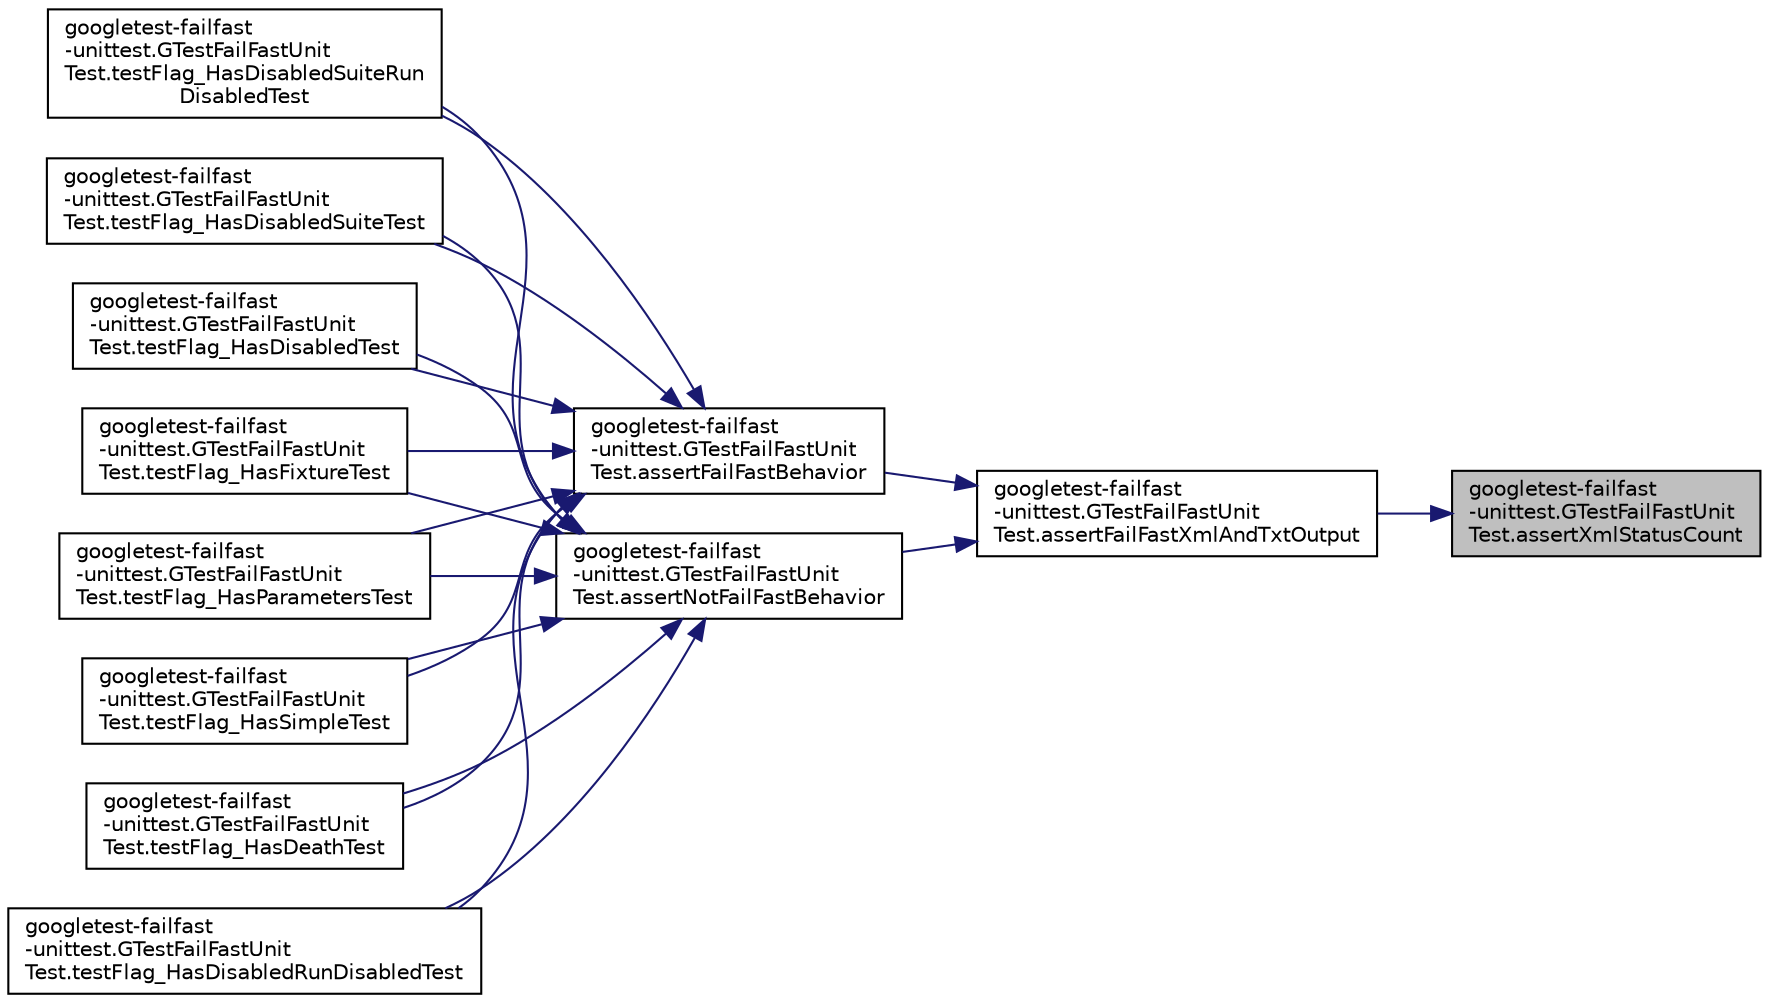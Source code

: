 digraph "googletest-failfast-unittest.GTestFailFastUnitTest.assertXmlStatusCount"
{
 // LATEX_PDF_SIZE
  bgcolor="transparent";
  edge [fontname="Helvetica",fontsize="10",labelfontname="Helvetica",labelfontsize="10"];
  node [fontname="Helvetica",fontsize="10",shape=record];
  rankdir="RL";
  Node1 [label="googletest-failfast\l-unittest.GTestFailFastUnit\lTest.assertXmlStatusCount",height=0.2,width=0.4,color="black", fillcolor="grey75", style="filled", fontcolor="black",tooltip=" "];
  Node1 -> Node2 [dir="back",color="midnightblue",fontsize="10",style="solid",fontname="Helvetica"];
  Node2 [label="googletest-failfast\l-unittest.GTestFailFastUnit\lTest.assertFailFastXmlAndTxtOutput",height=0.2,width=0.4,color="black",URL="$classgoogletest-failfast-unittest_1_1GTestFailFastUnitTest.html#a752c45c96a6daa7efc47edb1f494b400",tooltip=" "];
  Node2 -> Node3 [dir="back",color="midnightblue",fontsize="10",style="solid",fontname="Helvetica"];
  Node3 [label="googletest-failfast\l-unittest.GTestFailFastUnit\lTest.assertFailFastBehavior",height=0.2,width=0.4,color="black",URL="$classgoogletest-failfast-unittest_1_1GTestFailFastUnitTest.html#ad0305a6ba4982f90ec3ddedf2a81369f",tooltip=" "];
  Node3 -> Node4 [dir="back",color="midnightblue",fontsize="10",style="solid",fontname="Helvetica"];
  Node4 [label="googletest-failfast\l-unittest.GTestFailFastUnit\lTest.testFlag_HasDeathTest",height=0.2,width=0.4,color="black",URL="$classgoogletest-failfast-unittest_1_1GTestFailFastUnitTest.html#aaece76802795e2116b8af727b70e14e9",tooltip=" "];
  Node3 -> Node5 [dir="back",color="midnightblue",fontsize="10",style="solid",fontname="Helvetica"];
  Node5 [label="googletest-failfast\l-unittest.GTestFailFastUnit\lTest.testFlag_HasDisabledRunDisabledTest",height=0.2,width=0.4,color="black",URL="$classgoogletest-failfast-unittest_1_1GTestFailFastUnitTest.html#a740cee36272084c7948b1ebf64f652ae",tooltip=" "];
  Node3 -> Node6 [dir="back",color="midnightblue",fontsize="10",style="solid",fontname="Helvetica"];
  Node6 [label="googletest-failfast\l-unittest.GTestFailFastUnit\lTest.testFlag_HasDisabledSuiteRun\lDisabledTest",height=0.2,width=0.4,color="black",URL="$classgoogletest-failfast-unittest_1_1GTestFailFastUnitTest.html#ab2194792adbb0121f66506be70b71698",tooltip=" "];
  Node3 -> Node7 [dir="back",color="midnightblue",fontsize="10",style="solid",fontname="Helvetica"];
  Node7 [label="googletest-failfast\l-unittest.GTestFailFastUnit\lTest.testFlag_HasDisabledSuiteTest",height=0.2,width=0.4,color="black",URL="$classgoogletest-failfast-unittest_1_1GTestFailFastUnitTest.html#aad063354b4cf7fd600d3dfeef4c6653a",tooltip=" "];
  Node3 -> Node8 [dir="back",color="midnightblue",fontsize="10",style="solid",fontname="Helvetica"];
  Node8 [label="googletest-failfast\l-unittest.GTestFailFastUnit\lTest.testFlag_HasDisabledTest",height=0.2,width=0.4,color="black",URL="$classgoogletest-failfast-unittest_1_1GTestFailFastUnitTest.html#a879f6fdc7c5c1bed898e59e44c9e4ac8",tooltip=" "];
  Node3 -> Node9 [dir="back",color="midnightblue",fontsize="10",style="solid",fontname="Helvetica"];
  Node9 [label="googletest-failfast\l-unittest.GTestFailFastUnit\lTest.testFlag_HasFixtureTest",height=0.2,width=0.4,color="black",URL="$classgoogletest-failfast-unittest_1_1GTestFailFastUnitTest.html#af95aac2efeb297b78be0a3d28f3b3285",tooltip=" "];
  Node3 -> Node10 [dir="back",color="midnightblue",fontsize="10",style="solid",fontname="Helvetica"];
  Node10 [label="googletest-failfast\l-unittest.GTestFailFastUnit\lTest.testFlag_HasParametersTest",height=0.2,width=0.4,color="black",URL="$classgoogletest-failfast-unittest_1_1GTestFailFastUnitTest.html#abbfff1ef73c601860f46361dae18d65a",tooltip=" "];
  Node3 -> Node11 [dir="back",color="midnightblue",fontsize="10",style="solid",fontname="Helvetica"];
  Node11 [label="googletest-failfast\l-unittest.GTestFailFastUnit\lTest.testFlag_HasSimpleTest",height=0.2,width=0.4,color="black",URL="$classgoogletest-failfast-unittest_1_1GTestFailFastUnitTest.html#a0912f4b1d91586ef5e4d73b0e915c40e",tooltip=" "];
  Node2 -> Node12 [dir="back",color="midnightblue",fontsize="10",style="solid",fontname="Helvetica"];
  Node12 [label="googletest-failfast\l-unittest.GTestFailFastUnit\lTest.assertNotFailFastBehavior",height=0.2,width=0.4,color="black",URL="$classgoogletest-failfast-unittest_1_1GTestFailFastUnitTest.html#a7c2f4c49ee6ff969b7373a3cec08ffe2",tooltip=" "];
  Node12 -> Node4 [dir="back",color="midnightblue",fontsize="10",style="solid",fontname="Helvetica"];
  Node12 -> Node5 [dir="back",color="midnightblue",fontsize="10",style="solid",fontname="Helvetica"];
  Node12 -> Node6 [dir="back",color="midnightblue",fontsize="10",style="solid",fontname="Helvetica"];
  Node12 -> Node7 [dir="back",color="midnightblue",fontsize="10",style="solid",fontname="Helvetica"];
  Node12 -> Node8 [dir="back",color="midnightblue",fontsize="10",style="solid",fontname="Helvetica"];
  Node12 -> Node9 [dir="back",color="midnightblue",fontsize="10",style="solid",fontname="Helvetica"];
  Node12 -> Node10 [dir="back",color="midnightblue",fontsize="10",style="solid",fontname="Helvetica"];
  Node12 -> Node11 [dir="back",color="midnightblue",fontsize="10",style="solid",fontname="Helvetica"];
}
